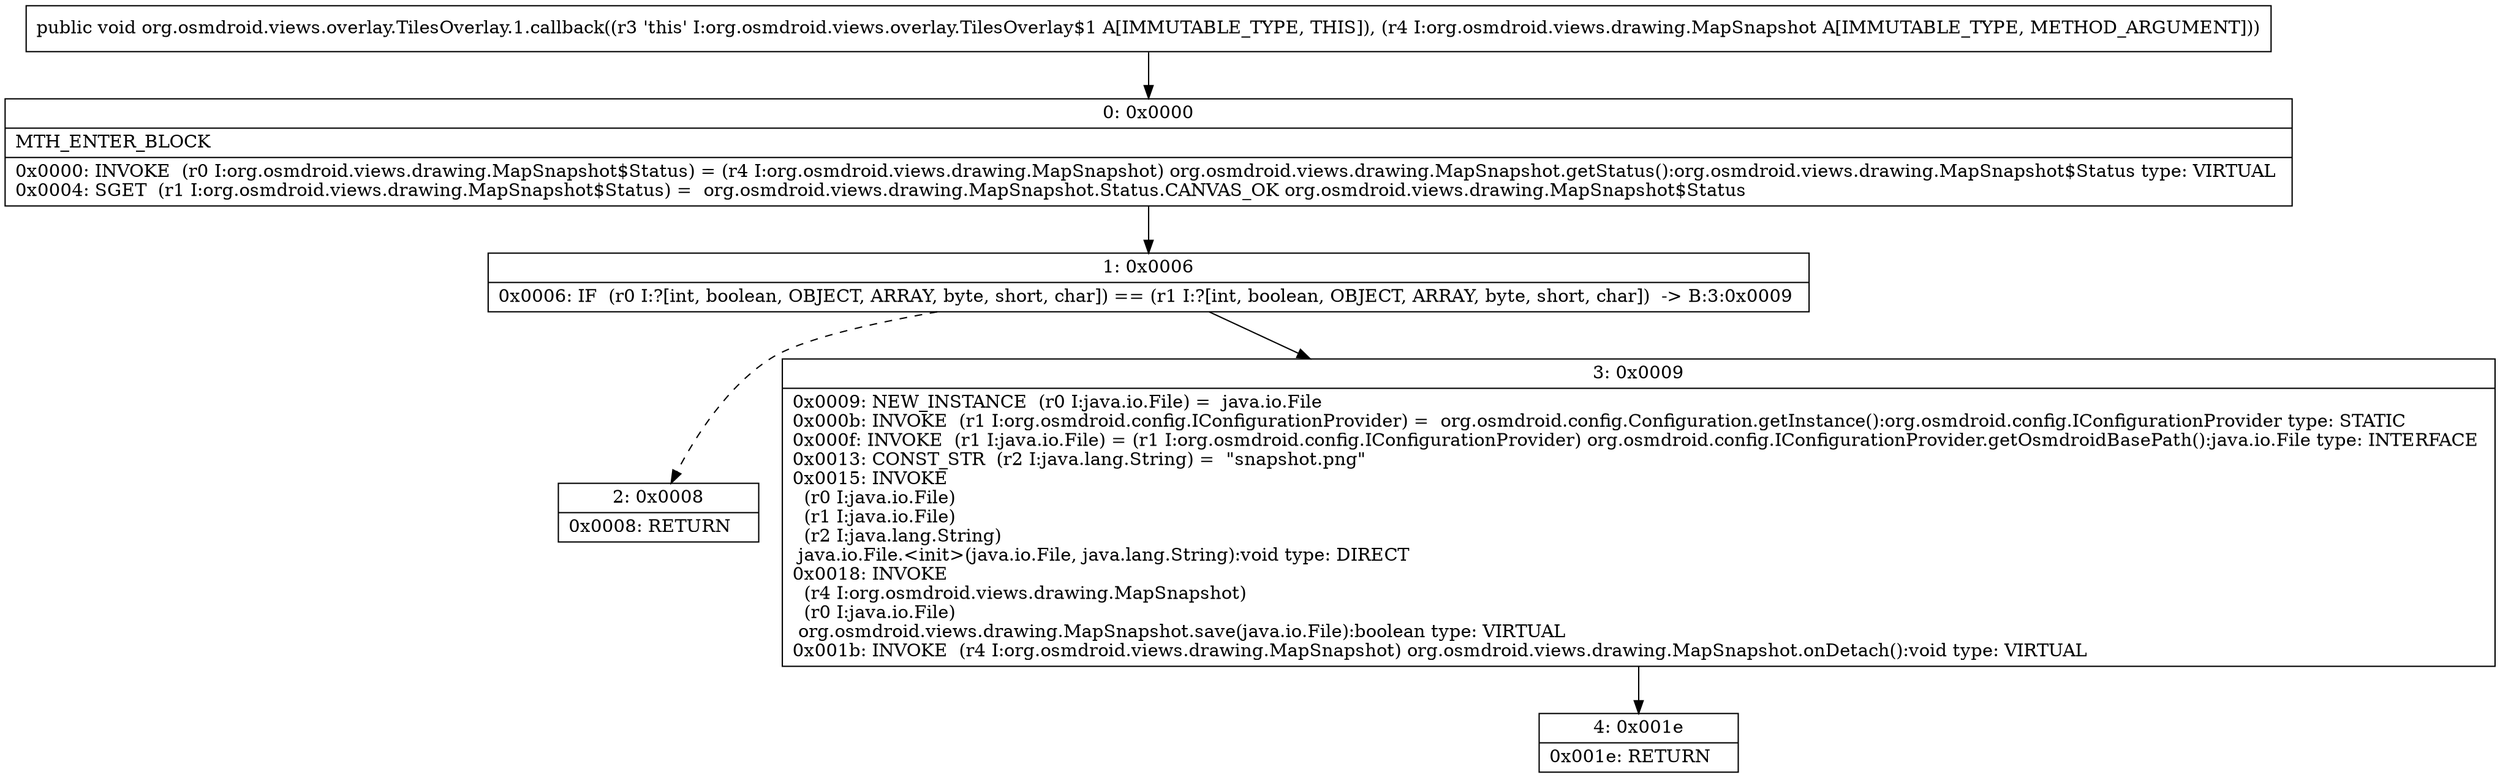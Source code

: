 digraph "CFG fororg.osmdroid.views.overlay.TilesOverlay.1.callback(Lorg\/osmdroid\/views\/drawing\/MapSnapshot;)V" {
Node_0 [shape=record,label="{0\:\ 0x0000|MTH_ENTER_BLOCK\l|0x0000: INVOKE  (r0 I:org.osmdroid.views.drawing.MapSnapshot$Status) = (r4 I:org.osmdroid.views.drawing.MapSnapshot) org.osmdroid.views.drawing.MapSnapshot.getStatus():org.osmdroid.views.drawing.MapSnapshot$Status type: VIRTUAL \l0x0004: SGET  (r1 I:org.osmdroid.views.drawing.MapSnapshot$Status) =  org.osmdroid.views.drawing.MapSnapshot.Status.CANVAS_OK org.osmdroid.views.drawing.MapSnapshot$Status \l}"];
Node_1 [shape=record,label="{1\:\ 0x0006|0x0006: IF  (r0 I:?[int, boolean, OBJECT, ARRAY, byte, short, char]) == (r1 I:?[int, boolean, OBJECT, ARRAY, byte, short, char])  \-\> B:3:0x0009 \l}"];
Node_2 [shape=record,label="{2\:\ 0x0008|0x0008: RETURN   \l}"];
Node_3 [shape=record,label="{3\:\ 0x0009|0x0009: NEW_INSTANCE  (r0 I:java.io.File) =  java.io.File \l0x000b: INVOKE  (r1 I:org.osmdroid.config.IConfigurationProvider) =  org.osmdroid.config.Configuration.getInstance():org.osmdroid.config.IConfigurationProvider type: STATIC \l0x000f: INVOKE  (r1 I:java.io.File) = (r1 I:org.osmdroid.config.IConfigurationProvider) org.osmdroid.config.IConfigurationProvider.getOsmdroidBasePath():java.io.File type: INTERFACE \l0x0013: CONST_STR  (r2 I:java.lang.String) =  \"snapshot.png\" \l0x0015: INVOKE  \l  (r0 I:java.io.File)\l  (r1 I:java.io.File)\l  (r2 I:java.lang.String)\l java.io.File.\<init\>(java.io.File, java.lang.String):void type: DIRECT \l0x0018: INVOKE  \l  (r4 I:org.osmdroid.views.drawing.MapSnapshot)\l  (r0 I:java.io.File)\l org.osmdroid.views.drawing.MapSnapshot.save(java.io.File):boolean type: VIRTUAL \l0x001b: INVOKE  (r4 I:org.osmdroid.views.drawing.MapSnapshot) org.osmdroid.views.drawing.MapSnapshot.onDetach():void type: VIRTUAL \l}"];
Node_4 [shape=record,label="{4\:\ 0x001e|0x001e: RETURN   \l}"];
MethodNode[shape=record,label="{public void org.osmdroid.views.overlay.TilesOverlay.1.callback((r3 'this' I:org.osmdroid.views.overlay.TilesOverlay$1 A[IMMUTABLE_TYPE, THIS]), (r4 I:org.osmdroid.views.drawing.MapSnapshot A[IMMUTABLE_TYPE, METHOD_ARGUMENT])) }"];
MethodNode -> Node_0;
Node_0 -> Node_1;
Node_1 -> Node_2[style=dashed];
Node_1 -> Node_3;
Node_3 -> Node_4;
}


